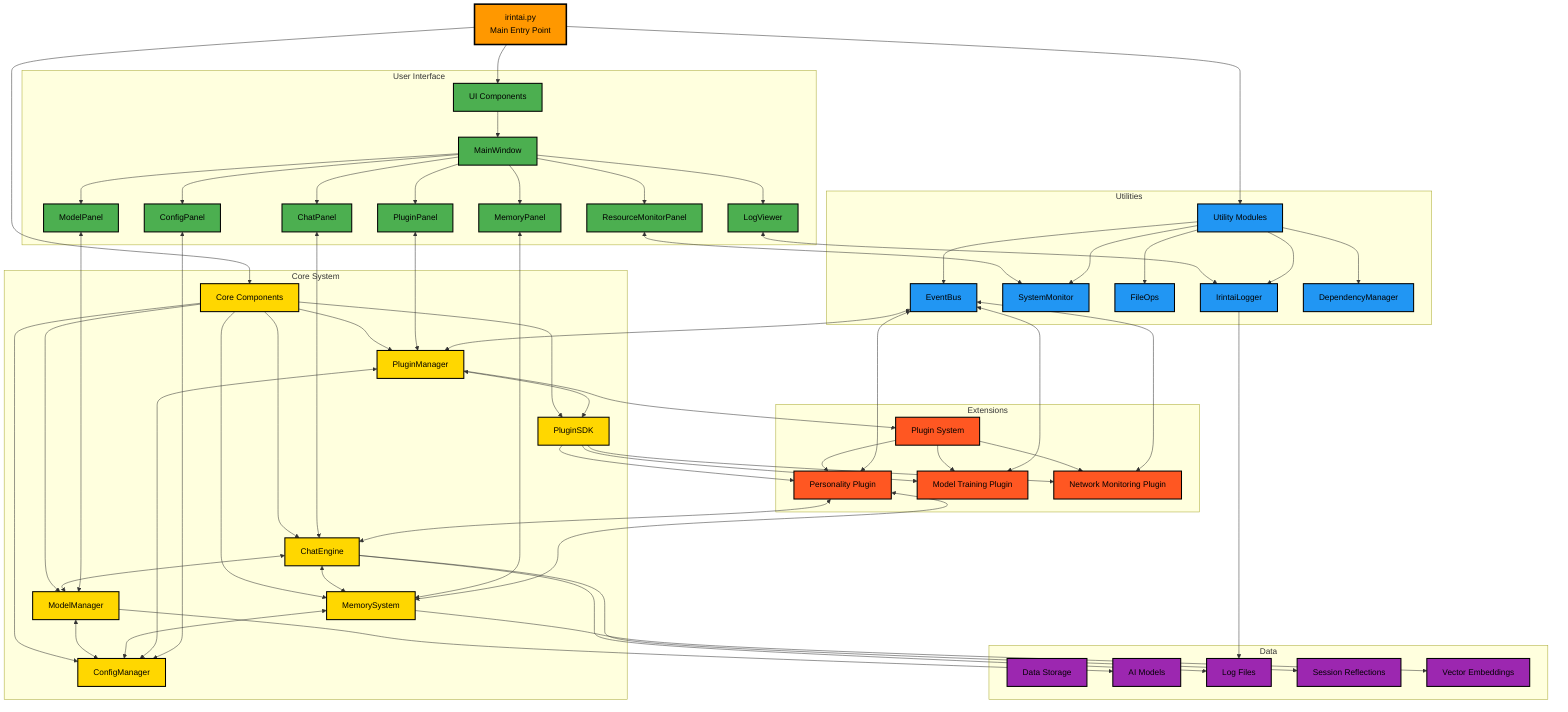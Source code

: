 graph TD
    %% Main Application
    irintai[irintai.py\nMain Entry Point]
    
    %% Core Components
    core[Core Components]
    chat[ChatEngine]
    memory[MemorySystem]
    model[ModelManager]
    config[ConfigManager]
    plugin_manager[PluginManager]
    plugin_sdk[PluginSDK]
    
    %% UI Components
    ui[UI Components]
    main_window[MainWindow]
    chat_panel[ChatPanel]
    model_panel[ModelPanel]
    memory_panel[MemoryPanel]
    config_panel[ConfigPanel]
    log_viewer[LogViewer]
    plugin_panel[PluginPanel]
    resource_monitor[ResourceMonitorPanel]
    
    %% Utilities
    utils[Utility Modules]
    logger[IrintaiLogger]
    system_monitor[SystemMonitor]
    file_ops[FileOps]
    event_bus[EventBus]
    dependency_manager[DependencyManager]
    
    %% Plugins
    plugins[Plugin System]
    personality_plugin[Personality Plugin]
    model_training_plugin[Model Training Plugin]
    network_monitoring_plugin[Network Monitoring Plugin]
    
    %% Data Storage
    data[Data Storage]
    models[AI Models]
    logs[Log Files]
    reflections[Session Reflections]
    vector_store[Vector Embeddings]
    
    %% Main Application Connections
    irintai --> core
    irintai --> ui
    irintai --> utils
    
    %% Core Component Connections
    core --> chat
    core --> memory
    core --> model
    core --> config
    core --> plugin_manager
    core --> plugin_sdk
    
    %% Core Interactions
    chat <--> memory
    chat <--> model
    model <--> config
    memory <--> config
    plugin_manager <--> plugin_sdk
    plugin_manager <--> config
    
    %% UI Component Connections
    ui --> main_window
    main_window --> chat_panel
    main_window --> model_panel
    main_window --> memory_panel
    main_window --> config_panel
    main_window --> log_viewer
    main_window --> plugin_panel
    main_window --> resource_monitor
    
    %% UI to Core Interactions
    chat_panel <--> chat
    model_panel <--> model
    memory_panel <--> memory
    config_panel <--> config
    log_viewer <--> logger
    plugin_panel <--> plugin_manager
    resource_monitor <--> system_monitor
    
    %% Utility Connections
    utils --> logger
    utils --> system_monitor
    utils --> file_ops
    utils --> event_bus
    utils --> dependency_manager
    
    %% Plugin System
    plugin_manager --> plugins
    plugins --> personality_plugin
    plugins --> model_training_plugin
    plugins --> network_monitoring_plugin
    
    %% Plugin SDK Connections
    plugin_sdk --> personality_plugin
    plugin_sdk --> model_training_plugin
    plugin_sdk --> network_monitoring_plugin
    
    %% Data Storage Connections
    model --> models
    memory --> vector_store
    chat --> logs
    chat --> reflections
    logger --> logs
    
    %% Special Interactions
    personality_plugin <--> chat
    personality_plugin <--> memory
    event_bus <--> plugin_manager
    event_bus <--> personality_plugin
    event_bus <--> model_training_plugin
    event_bus <--> network_monitoring_plugin
    
    %% Subgraphs
    subgraph "Core System"
        core
        chat
        memory
        model
        config
        plugin_manager
        plugin_sdk
    end
    
    subgraph "User Interface"
        ui
        main_window
        chat_panel
        model_panel
        memory_panel
        config_panel
        log_viewer
        plugin_panel
        resource_monitor
    end
    
    subgraph "Extensions"
        plugins
        personality_plugin
        model_training_plugin
        network_monitoring_plugin
    end
    
    subgraph "Utilities"
        utils
        logger
        system_monitor
        file_ops
        event_bus
        dependency_manager
    end
    
    subgraph "Data"
        data
        models
        logs
        reflections
        vector_store
    end

    %% Add styling
    classDef core fill:#FFD700,stroke:#000,stroke-width:2px,color:#000;
    classDef ui fill:#4CAF50,stroke:#000,stroke-width:2px,color:#000;
    classDef utils fill:#2196F3,stroke:#000,stroke-width:2px,color:#000;
    classDef plugins fill:#FF5722,stroke:#000,stroke-width:2px,color:#000;
    classDef data fill:#9C27B0,stroke:#000,stroke-width:2px,color:#000;
    classDef main fill:#FF9800,stroke:#000,stroke-width:3px,color:#000;
    
    class irintai main;
    class core,chat,memory,model,config,plugin_manager,plugin_sdk core;
    class ui,main_window,chat_panel,model_panel,memory_panel,config_panel,log_viewer,plugin_panel,resource_monitor ui;
    class utils,logger,system_monitor,file_ops,event_bus,dependency_manager utils;
    class plugins,personality_plugin,model_training_plugin,network_monitoring_plugin plugins;
    class data,models,logs,reflections,vector_store data;
